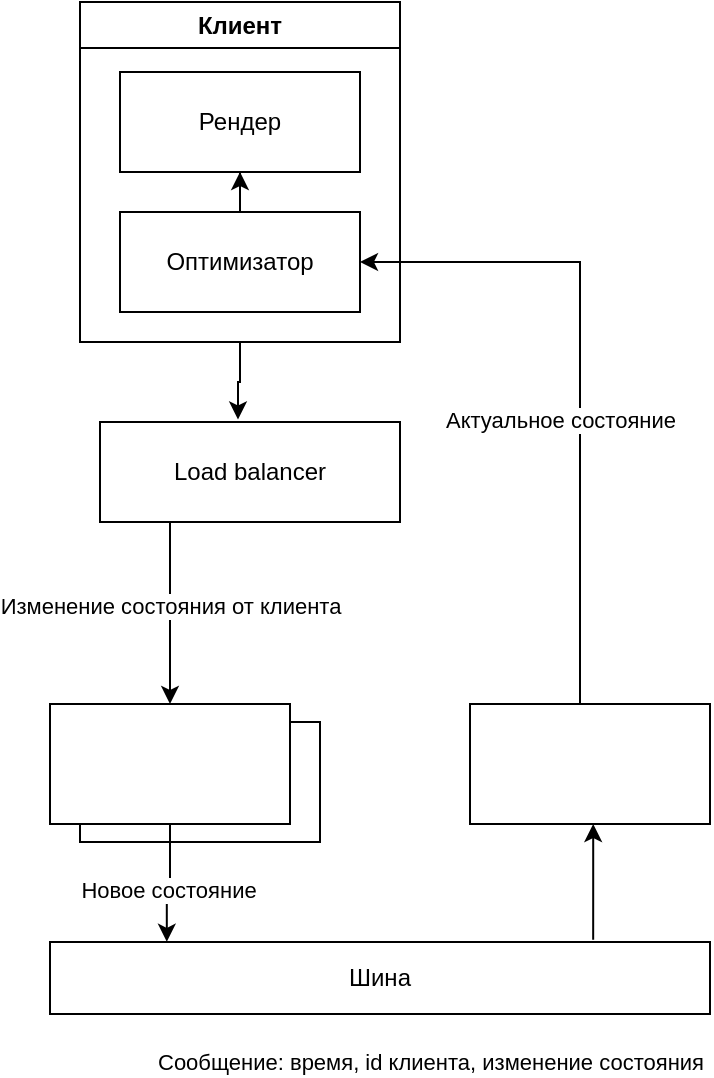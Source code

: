 <mxfile version="20.8.23" type="github">
  <diagram name="Страница 1" id="cHg1xsSfFfxs4tMhdqB8">
    <mxGraphModel dx="1434" dy="948" grid="1" gridSize="10" guides="1" tooltips="1" connect="1" arrows="1" fold="1" page="1" pageScale="1" pageWidth="1169" pageHeight="827" math="0" shadow="0">
      <root>
        <mxCell id="0" />
        <mxCell id="1" parent="0" />
        <mxCell id="NdkZ7NG9v4w4pcFVTmxC-12" value="" style="rounded=0;whiteSpace=wrap;html=1;" parent="1" vertex="1">
          <mxGeometry x="410" y="460" width="120" height="60" as="geometry" />
        </mxCell>
        <mxCell id="UsyGeMgkiecDtRh9sY03-1" style="edgeStyle=orthogonalEdgeStyle;rounded=0;orthogonalLoop=1;jettySize=auto;html=1;entryX=0.177;entryY=-0.003;entryDx=0;entryDy=0;entryPerimeter=0;" edge="1" parent="1" source="NdkZ7NG9v4w4pcFVTmxC-2" target="NdkZ7NG9v4w4pcFVTmxC-5">
          <mxGeometry relative="1" as="geometry">
            <Array as="points">
              <mxPoint x="455" y="540" />
              <mxPoint x="453" y="540" />
            </Array>
          </mxGeometry>
        </mxCell>
        <mxCell id="UsyGeMgkiecDtRh9sY03-13" value="Новое состояние" style="edgeLabel;html=1;align=center;verticalAlign=middle;resizable=0;points=[];" vertex="1" connectable="0" parent="UsyGeMgkiecDtRh9sY03-1">
          <mxGeometry x="0.136" relative="1" as="geometry">
            <mxPoint as="offset" />
          </mxGeometry>
        </mxCell>
        <mxCell id="NdkZ7NG9v4w4pcFVTmxC-2" value="" style="rounded=0;whiteSpace=wrap;html=1;" parent="1" vertex="1">
          <mxGeometry x="395" y="451" width="120" height="60" as="geometry" />
        </mxCell>
        <mxCell id="UsyGeMgkiecDtRh9sY03-4" style="edgeStyle=orthogonalEdgeStyle;rounded=0;orthogonalLoop=1;jettySize=auto;html=1;exitX=0.823;exitY=-0.032;exitDx=0;exitDy=0;exitPerimeter=0;" edge="1" parent="1" source="NdkZ7NG9v4w4pcFVTmxC-5" target="NdkZ7NG9v4w4pcFVTmxC-4">
          <mxGeometry relative="1" as="geometry">
            <Array as="points">
              <mxPoint x="667" y="541" />
              <mxPoint x="667" y="541" />
            </Array>
          </mxGeometry>
        </mxCell>
        <mxCell id="NdkZ7NG9v4w4pcFVTmxC-4" value="" style="rounded=0;whiteSpace=wrap;html=1;" parent="1" vertex="1">
          <mxGeometry x="605" y="451" width="120" height="60" as="geometry" />
        </mxCell>
        <mxCell id="UsyGeMgkiecDtRh9sY03-10" style="edgeStyle=orthogonalEdgeStyle;rounded=0;orthogonalLoop=1;jettySize=auto;html=1;" edge="1" parent="1" target="UsyGeMgkiecDtRh9sY03-21">
          <mxGeometry relative="1" as="geometry">
            <mxPoint x="680" y="451" as="sourcePoint" />
            <mxPoint x="660" y="270" as="targetPoint" />
            <Array as="points">
              <mxPoint x="660" y="451" />
              <mxPoint x="660" y="230" />
            </Array>
          </mxGeometry>
        </mxCell>
        <mxCell id="UsyGeMgkiecDtRh9sY03-11" value="Актуальное состояние" style="edgeLabel;html=1;align=center;verticalAlign=middle;resizable=0;points=[];" vertex="1" connectable="0" parent="UsyGeMgkiecDtRh9sY03-10">
          <mxGeometry x="-0.075" y="-1" relative="1" as="geometry">
            <mxPoint x="-11" as="offset" />
          </mxGeometry>
        </mxCell>
        <mxCell id="NdkZ7NG9v4w4pcFVTmxC-5" value="Шина" style="rounded=0;whiteSpace=wrap;html=1;" parent="1" vertex="1">
          <mxGeometry x="395" y="570" width="330" height="36" as="geometry" />
        </mxCell>
        <mxCell id="UsyGeMgkiecDtRh9sY03-3" style="edgeStyle=orthogonalEdgeStyle;rounded=0;orthogonalLoop=1;jettySize=auto;html=1;entryX=0.5;entryY=0;entryDx=0;entryDy=0;" edge="1" parent="1" source="NdkZ7NG9v4w4pcFVTmxC-6" target="NdkZ7NG9v4w4pcFVTmxC-2">
          <mxGeometry relative="1" as="geometry">
            <Array as="points">
              <mxPoint x="455" y="330" />
              <mxPoint x="455" y="330" />
            </Array>
          </mxGeometry>
        </mxCell>
        <mxCell id="UsyGeMgkiecDtRh9sY03-5" value="Изменение состояния от клиента" style="edgeLabel;html=1;align=center;verticalAlign=middle;resizable=0;points=[];" vertex="1" connectable="0" parent="UsyGeMgkiecDtRh9sY03-3">
          <mxGeometry x="-0.08" relative="1" as="geometry">
            <mxPoint as="offset" />
          </mxGeometry>
        </mxCell>
        <mxCell id="NdkZ7NG9v4w4pcFVTmxC-6" value="Load balancer" style="rounded=0;whiteSpace=wrap;html=1;" parent="1" vertex="1">
          <mxGeometry x="420" y="310" width="150" height="50" as="geometry" />
        </mxCell>
        <mxCell id="UsyGeMgkiecDtRh9sY03-9" value="Сообщение: время, id клиента, изменение состояния" style="edgeLabel;html=1;align=center;verticalAlign=middle;resizable=0;points=[];" vertex="1" connectable="0" parent="1">
          <mxGeometry x="585.0" y="629.999" as="geometry" />
        </mxCell>
        <mxCell id="UsyGeMgkiecDtRh9sY03-22" style="edgeStyle=orthogonalEdgeStyle;rounded=0;orthogonalLoop=1;jettySize=auto;html=1;entryX=0.46;entryY=-0.025;entryDx=0;entryDy=0;entryPerimeter=0;" edge="1" parent="1" source="UsyGeMgkiecDtRh9sY03-18" target="NdkZ7NG9v4w4pcFVTmxC-6">
          <mxGeometry relative="1" as="geometry" />
        </mxCell>
        <mxCell id="UsyGeMgkiecDtRh9sY03-18" value="Клиент" style="swimlane;whiteSpace=wrap;html=1;" vertex="1" parent="1">
          <mxGeometry x="410" y="100" width="160" height="170" as="geometry" />
        </mxCell>
        <mxCell id="UsyGeMgkiecDtRh9sY03-19" value="Рендер" style="rounded=0;whiteSpace=wrap;html=1;" vertex="1" parent="UsyGeMgkiecDtRh9sY03-18">
          <mxGeometry x="20" y="35" width="120" height="50" as="geometry" />
        </mxCell>
        <mxCell id="UsyGeMgkiecDtRh9sY03-21" value="Оптимизатор" style="rounded=0;whiteSpace=wrap;html=1;" vertex="1" parent="UsyGeMgkiecDtRh9sY03-18">
          <mxGeometry x="20" y="105" width="120" height="50" as="geometry" />
        </mxCell>
        <mxCell id="UsyGeMgkiecDtRh9sY03-20" style="edgeStyle=orthogonalEdgeStyle;rounded=0;orthogonalLoop=1;jettySize=auto;html=1;entryX=0.5;entryY=1;entryDx=0;entryDy=0;" edge="1" parent="UsyGeMgkiecDtRh9sY03-18" source="UsyGeMgkiecDtRh9sY03-21" target="UsyGeMgkiecDtRh9sY03-19">
          <mxGeometry relative="1" as="geometry" />
        </mxCell>
      </root>
    </mxGraphModel>
  </diagram>
</mxfile>
